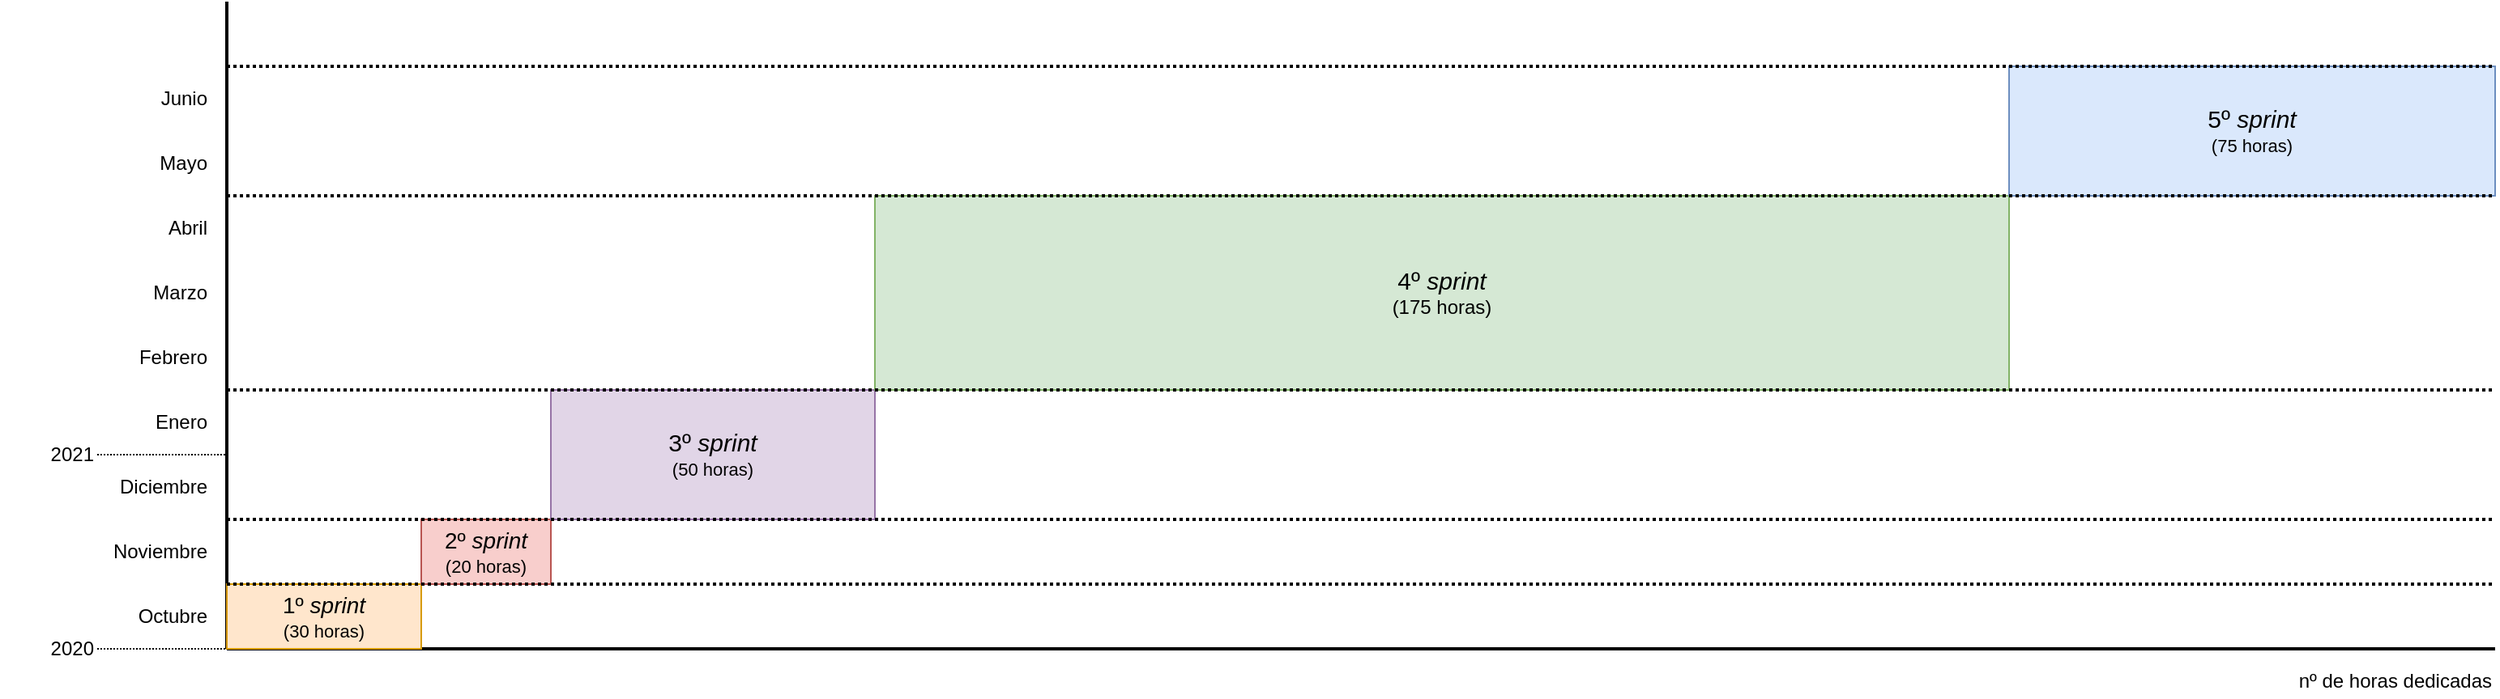 <mxfile version="14.9.0" type="device"><diagram id="wc2t0vm5O_AGIx01VY63" name="Page-1"><mxGraphModel dx="2427" dy="981" grid="1" gridSize="10" guides="1" tooltips="1" connect="1" arrows="1" fold="1" page="1" pageScale="1" pageWidth="827" pageHeight="1169" math="0" shadow="0"><root><mxCell id="0"/><mxCell id="1" parent="0"/><mxCell id="Ql44MGvI-3XL9neRXrg7-1" value="" style="endArrow=none;html=1;fontSize=17;strokeWidth=2;" edge="1" parent="1"><mxGeometry width="50" height="50" relative="1" as="geometry"><mxPoint x="80" y="480" as="sourcePoint"/><mxPoint x="80" y="80" as="targetPoint"/></mxGeometry></mxCell><mxCell id="Ql44MGvI-3XL9neRXrg7-2" value="" style="endArrow=none;html=1;fontSize=17;strokeWidth=2;" edge="1" parent="1"><mxGeometry width="50" height="50" relative="1" as="geometry"><mxPoint x="80" y="480" as="sourcePoint"/><mxPoint x="1480" y="480" as="targetPoint"/></mxGeometry></mxCell><mxCell id="Ql44MGvI-3XL9neRXrg7-8" value="Octubre" style="text;html=1;strokeColor=none;fillColor=none;align=right;verticalAlign=middle;whiteSpace=wrap;rounded=0;imageAlign=right;sketch=0;" vertex="1" parent="1"><mxGeometry x="20" y="450" width="50" height="20" as="geometry"/></mxCell><mxCell id="Ql44MGvI-3XL9neRXrg7-9" value="Noviembre" style="text;html=1;strokeColor=none;fillColor=none;align=right;verticalAlign=middle;whiteSpace=wrap;rounded=0;imageAlign=right;sketch=0;" vertex="1" parent="1"><mxGeometry x="10" y="410" width="60" height="20" as="geometry"/></mxCell><mxCell id="Ql44MGvI-3XL9neRXrg7-10" value="Diciembre" style="text;html=1;strokeColor=none;fillColor=none;align=right;verticalAlign=middle;whiteSpace=wrap;rounded=0;imageAlign=right;sketch=0;" vertex="1" parent="1"><mxGeometry x="10" y="370" width="60" height="20" as="geometry"/></mxCell><mxCell id="Ql44MGvI-3XL9neRXrg7-11" value="Enero" style="text;html=1;strokeColor=none;fillColor=none;align=right;verticalAlign=middle;whiteSpace=wrap;rounded=0;imageAlign=right;sketch=0;" vertex="1" parent="1"><mxGeometry x="10" y="330" width="60" height="20" as="geometry"/></mxCell><mxCell id="Ql44MGvI-3XL9neRXrg7-12" value="Febrero" style="text;html=1;strokeColor=none;fillColor=none;align=right;verticalAlign=middle;whiteSpace=wrap;rounded=0;imageAlign=right;sketch=0;" vertex="1" parent="1"><mxGeometry x="10" y="290" width="60" height="20" as="geometry"/></mxCell><mxCell id="Ql44MGvI-3XL9neRXrg7-13" value="Marzo" style="text;html=1;strokeColor=none;fillColor=none;align=right;verticalAlign=middle;whiteSpace=wrap;rounded=0;imageAlign=right;sketch=0;" vertex="1" parent="1"><mxGeometry x="10" y="250" width="60" height="20" as="geometry"/></mxCell><mxCell id="Ql44MGvI-3XL9neRXrg7-14" value="Abril&lt;span style=&quot;color: rgba(0 , 0 , 0 , 0) ; font-family: monospace ; font-size: 0px&quot;&gt;%3CmxGraphModel%3E%3Croot%3E%3CmxCell%20id%3D%220%22%2F%3E%3CmxCell%20id%3D%221%22%20parent%3D%220%22%2F%3E%3CmxCell%20id%3D%222%22%20value%3D%22noviembre%22%20style%3D%22text%3Bhtml%3D1%3BstrokeColor%3Dnone%3BfillColor%3Dnone%3Balign%3Dcenter%3BverticalAlign%3Dmiddle%3BwhiteSpace%3Dwrap%3Brounded%3D0%3B%22%20vertex%3D%221%22%20parent%3D%221%22%3E%3CmxGeometry%20x%3D%2210%22%20y%3D%22410%22%20width%3D%2260%22%20height%3D%2220%22%20as%3D%22geometry%22%2F%3E%3C%2FmxCell%3E%3C%2Froot%3E%3C%2FmxGraphModel%3E&lt;/span&gt;" style="text;html=1;strokeColor=none;fillColor=none;align=right;verticalAlign=middle;whiteSpace=wrap;rounded=0;imageAlign=right;sketch=0;" vertex="1" parent="1"><mxGeometry x="10" y="210" width="60" height="20" as="geometry"/></mxCell><mxCell id="Ql44MGvI-3XL9neRXrg7-15" value="Mayo" style="text;html=1;strokeColor=none;fillColor=none;align=right;verticalAlign=middle;whiteSpace=wrap;rounded=0;imageAlign=right;sketch=0;" vertex="1" parent="1"><mxGeometry x="10" y="170" width="60" height="20" as="geometry"/></mxCell><mxCell id="Ql44MGvI-3XL9neRXrg7-16" value="Junio" style="text;html=1;strokeColor=none;fillColor=none;align=right;verticalAlign=middle;whiteSpace=wrap;rounded=0;imageAlign=right;sketch=0;" vertex="1" parent="1"><mxGeometry x="10" y="130" width="60" height="20" as="geometry"/></mxCell><mxCell id="Ql44MGvI-3XL9neRXrg7-18" value="nº de horas dedicadas" style="text;html=1;strokeColor=none;fillColor=none;align=right;verticalAlign=middle;whiteSpace=wrap;rounded=0;imageAlign=right;sketch=0;" vertex="1" parent="1"><mxGeometry x="1320" y="490" width="160" height="20" as="geometry"/></mxCell><mxCell id="Ql44MGvI-3XL9neRXrg7-19" value="&lt;font style=&quot;font-size: 14px&quot;&gt;1º &lt;i&gt;sprint&lt;/i&gt;&lt;/font&gt;&lt;br&gt;&lt;font style=&quot;font-size: 11px&quot;&gt;(30 horas)&lt;/font&gt;" style="rounded=0;whiteSpace=wrap;html=1;sketch=0;align=center;fillColor=#ffe6cc;strokeColor=#d79b00;" vertex="1" parent="1"><mxGeometry x="80" y="440" width="120" height="40" as="geometry"/></mxCell><mxCell id="Ql44MGvI-3XL9neRXrg7-20" value="&lt;font style=&quot;font-size: 14px&quot;&gt;2º &lt;i&gt;sprint&lt;/i&gt;&lt;/font&gt;&lt;br&gt;&lt;font style=&quot;font-size: 11px&quot;&gt;(20 horas)&lt;/font&gt;" style="rounded=0;whiteSpace=wrap;html=1;sketch=0;align=center;fillColor=#f8cecc;strokeColor=#b85450;" vertex="1" parent="1"><mxGeometry x="200" y="400" width="80" height="40" as="geometry"/></mxCell><mxCell id="Ql44MGvI-3XL9neRXrg7-21" value="&lt;font style=&quot;font-size: 15px&quot;&gt;3º &lt;i&gt;sprint&lt;/i&gt;&lt;/font&gt;&lt;br&gt;&lt;font style=&quot;font-size: 11px&quot;&gt;(50 horas)&lt;/font&gt;" style="rounded=0;whiteSpace=wrap;html=1;sketch=0;align=center;fillColor=#e1d5e7;strokeColor=#9673a6;" vertex="1" parent="1"><mxGeometry x="280" y="320" width="200" height="80" as="geometry"/></mxCell><mxCell id="Ql44MGvI-3XL9neRXrg7-22" value="&lt;font&gt;&lt;span style=&quot;font-size: 15px&quot;&gt;4º &lt;/span&gt;&lt;i style=&quot;font-size: 15px&quot;&gt;sprint&lt;/i&gt;&lt;br&gt;&lt;font style=&quot;font-size: 12px&quot;&gt;(175 horas)&lt;/font&gt;&lt;/font&gt;" style="rounded=0;whiteSpace=wrap;html=1;sketch=0;align=center;fillColor=#d5e8d4;strokeColor=#82b366;" vertex="1" parent="1"><mxGeometry x="480" y="200" width="700" height="120" as="geometry"/></mxCell><mxCell id="Ql44MGvI-3XL9neRXrg7-23" value="&lt;font style=&quot;font-size: 15px&quot;&gt;5º &lt;i&gt;sprint&lt;/i&gt;&lt;/font&gt;&lt;br&gt;&lt;font style=&quot;font-size: 11px&quot;&gt;(75 horas)&lt;/font&gt;" style="rounded=0;whiteSpace=wrap;html=1;sketch=0;align=center;fillColor=#dae8fc;strokeColor=#6c8ebf;" vertex="1" parent="1"><mxGeometry x="1180" y="120" width="300" height="80" as="geometry"/></mxCell><mxCell id="Ql44MGvI-3XL9neRXrg7-24" value="" style="endArrow=none;dashed=1;html=1;fontSize=17;strokeWidth=1;dashPattern=1 1;" edge="1" parent="1"><mxGeometry width="50" height="50" relative="1" as="geometry"><mxPoint y="360" as="sourcePoint"/><mxPoint x="80" y="360" as="targetPoint"/></mxGeometry></mxCell><mxCell id="Ql44MGvI-3XL9neRXrg7-26" value="2021" style="text;html=1;strokeColor=none;fillColor=none;align=right;verticalAlign=middle;whiteSpace=wrap;rounded=0;imageAlign=right;sketch=0;" vertex="1" parent="1"><mxGeometry x="-60" y="350" width="60" height="20" as="geometry"/></mxCell><mxCell id="Ql44MGvI-3XL9neRXrg7-28" value="" style="endArrow=none;dashed=1;html=1;fontSize=17;strokeWidth=1;dashPattern=1 1;" edge="1" parent="1"><mxGeometry width="50" height="50" relative="1" as="geometry"><mxPoint y="480" as="sourcePoint"/><mxPoint x="80" y="480" as="targetPoint"/></mxGeometry></mxCell><mxCell id="Ql44MGvI-3XL9neRXrg7-29" value="2020" style="text;html=1;strokeColor=none;fillColor=none;align=right;verticalAlign=middle;whiteSpace=wrap;rounded=0;imageAlign=right;sketch=0;" vertex="1" parent="1"><mxGeometry x="-60" y="470" width="60" height="20" as="geometry"/></mxCell><mxCell id="Ql44MGvI-3XL9neRXrg7-30" value="" style="endArrow=none;dashed=1;html=1;dashPattern=1 1;fontSize=17;strokeWidth=2;exitX=0;exitY=0;exitDx=0;exitDy=0;" edge="1" parent="1" source="Ql44MGvI-3XL9neRXrg7-19"><mxGeometry width="50" height="50" relative="1" as="geometry"><mxPoint x="160" y="360" as="sourcePoint"/><mxPoint x="1480" y="440" as="targetPoint"/></mxGeometry></mxCell><mxCell id="Ql44MGvI-3XL9neRXrg7-31" value="" style="endArrow=none;dashed=1;html=1;dashPattern=1 1;fontSize=17;strokeWidth=2;exitX=0;exitY=0;exitDx=0;exitDy=0;" edge="1" parent="1"><mxGeometry width="50" height="50" relative="1" as="geometry"><mxPoint x="80" y="400" as="sourcePoint"/><mxPoint x="1480" y="400" as="targetPoint"/></mxGeometry></mxCell><mxCell id="Ql44MGvI-3XL9neRXrg7-32" value="" style="endArrow=none;dashed=1;html=1;dashPattern=1 1;fontSize=17;strokeWidth=2;exitX=0;exitY=0;exitDx=0;exitDy=0;" edge="1" parent="1"><mxGeometry width="50" height="50" relative="1" as="geometry"><mxPoint x="80" y="320" as="sourcePoint"/><mxPoint x="1480" y="320" as="targetPoint"/></mxGeometry></mxCell><mxCell id="Ql44MGvI-3XL9neRXrg7-33" value="" style="endArrow=none;dashed=1;html=1;dashPattern=1 1;fontSize=17;strokeWidth=2;exitX=0;exitY=0;exitDx=0;exitDy=0;" edge="1" parent="1"><mxGeometry width="50" height="50" relative="1" as="geometry"><mxPoint x="80" y="200.0" as="sourcePoint"/><mxPoint x="1480" y="200.0" as="targetPoint"/></mxGeometry></mxCell><mxCell id="Ql44MGvI-3XL9neRXrg7-35" value="" style="endArrow=none;dashed=1;html=1;dashPattern=1 1;fontSize=17;strokeWidth=2;exitX=0;exitY=0;exitDx=0;exitDy=0;" edge="1" parent="1"><mxGeometry width="50" height="50" relative="1" as="geometry"><mxPoint x="80" y="120" as="sourcePoint"/><mxPoint x="1480" y="120" as="targetPoint"/></mxGeometry></mxCell></root></mxGraphModel></diagram></mxfile>